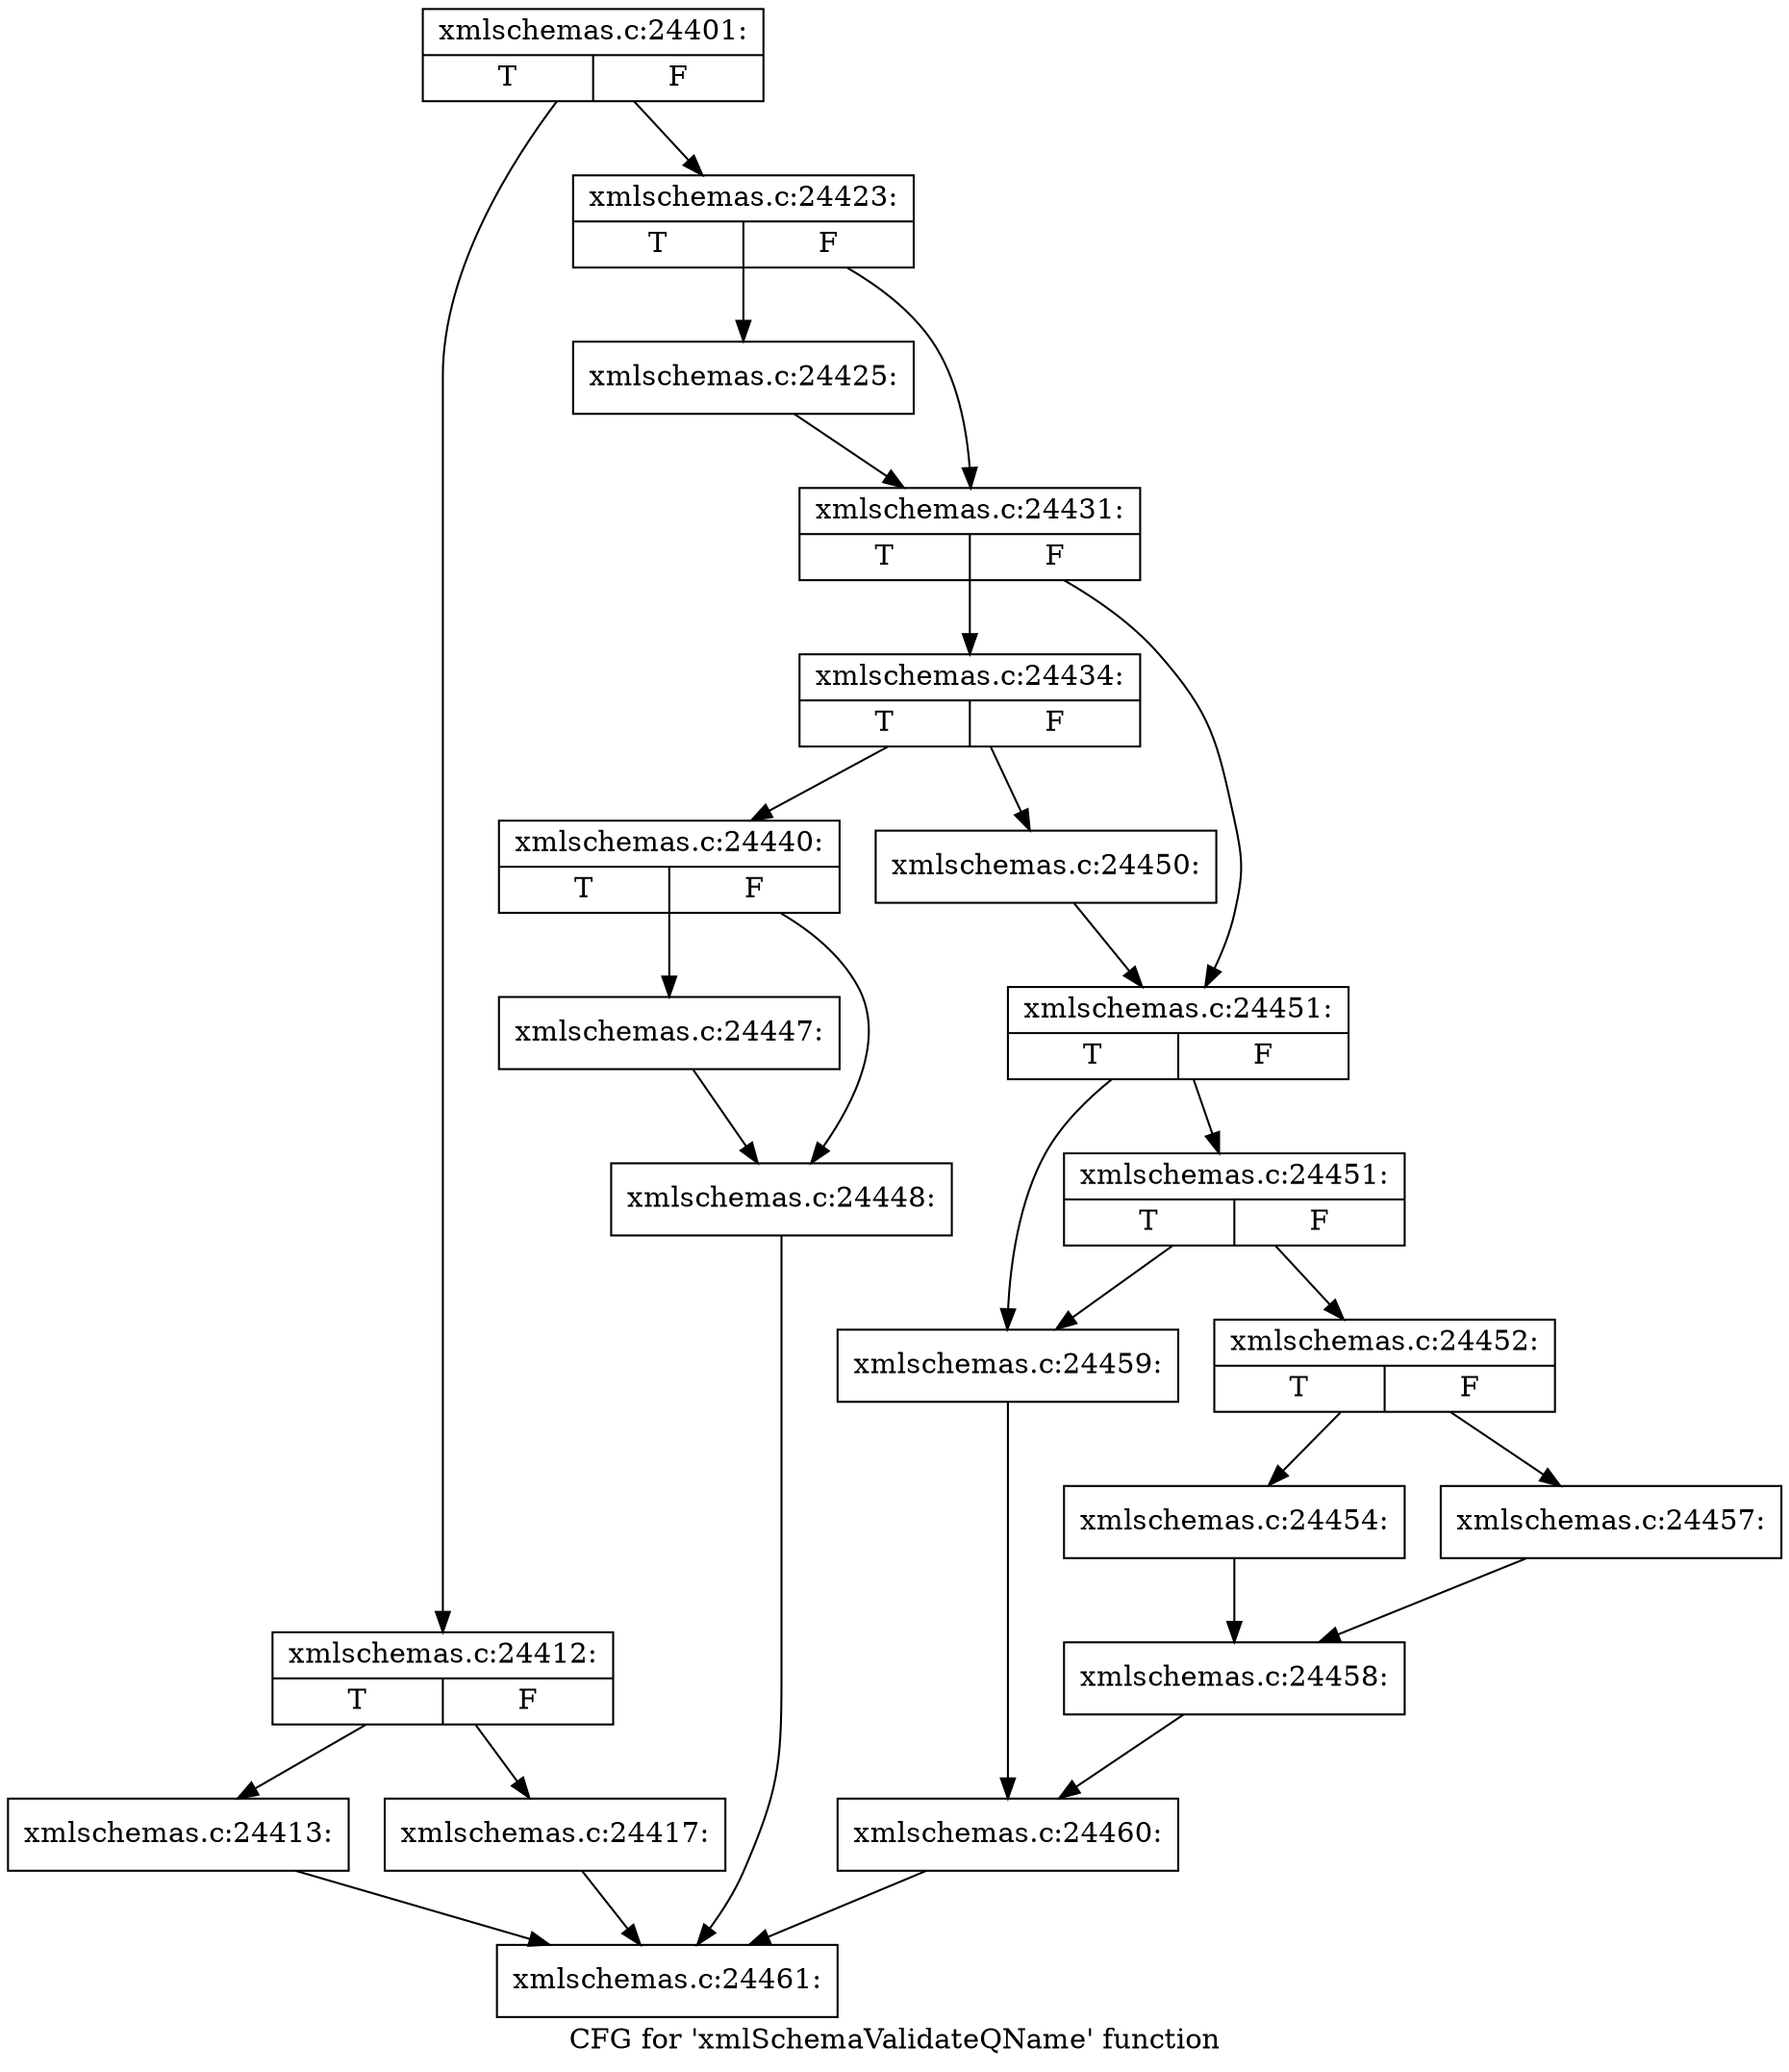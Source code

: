 digraph "CFG for 'xmlSchemaValidateQName' function" {
	label="CFG for 'xmlSchemaValidateQName' function";

	Node0x53f4170 [shape=record,label="{xmlschemas.c:24401:|{<s0>T|<s1>F}}"];
	Node0x53f4170 -> Node0x54077f0;
	Node0x53f4170 -> Node0x5407840;
	Node0x54077f0 [shape=record,label="{xmlschemas.c:24412:|{<s0>T|<s1>F}}"];
	Node0x54077f0 -> Node0x5407c00;
	Node0x54077f0 -> Node0x5407c50;
	Node0x5407c00 [shape=record,label="{xmlschemas.c:24413:}"];
	Node0x5407c00 -> Node0x53f7c70;
	Node0x5407c50 [shape=record,label="{xmlschemas.c:24417:}"];
	Node0x5407c50 -> Node0x53f7c70;
	Node0x5407840 [shape=record,label="{xmlschemas.c:24423:|{<s0>T|<s1>F}}"];
	Node0x5407840 -> Node0x5408b50;
	Node0x5407840 -> Node0x5408ba0;
	Node0x5408b50 [shape=record,label="{xmlschemas.c:24425:}"];
	Node0x5408b50 -> Node0x5408ba0;
	Node0x5408ba0 [shape=record,label="{xmlschemas.c:24431:|{<s0>T|<s1>F}}"];
	Node0x5408ba0 -> Node0x5409420;
	Node0x5408ba0 -> Node0x5409470;
	Node0x5409420 [shape=record,label="{xmlschemas.c:24434:|{<s0>T|<s1>F}}"];
	Node0x5409420 -> Node0x5409980;
	Node0x5409420 -> Node0x54099d0;
	Node0x5409980 [shape=record,label="{xmlschemas.c:24440:|{<s0>T|<s1>F}}"];
	Node0x5409980 -> Node0x540a5c0;
	Node0x5409980 -> Node0x540a610;
	Node0x540a5c0 [shape=record,label="{xmlschemas.c:24447:}"];
	Node0x540a5c0 -> Node0x540a610;
	Node0x540a610 [shape=record,label="{xmlschemas.c:24448:}"];
	Node0x540a610 -> Node0x53f7c70;
	Node0x54099d0 [shape=record,label="{xmlschemas.c:24450:}"];
	Node0x54099d0 -> Node0x5409470;
	Node0x5409470 [shape=record,label="{xmlschemas.c:24451:|{<s0>T|<s1>F}}"];
	Node0x5409470 -> Node0x540af80;
	Node0x5409470 -> Node0x540af30;
	Node0x540af80 [shape=record,label="{xmlschemas.c:24451:|{<s0>T|<s1>F}}"];
	Node0x540af80 -> Node0x540ae90;
	Node0x540af80 -> Node0x540af30;
	Node0x540ae90 [shape=record,label="{xmlschemas.c:24452:|{<s0>T|<s1>F}}"];
	Node0x540ae90 -> Node0x540b450;
	Node0x540ae90 -> Node0x540b4f0;
	Node0x540b450 [shape=record,label="{xmlschemas.c:24454:}"];
	Node0x540b450 -> Node0x540b4a0;
	Node0x540b4f0 [shape=record,label="{xmlschemas.c:24457:}"];
	Node0x540b4f0 -> Node0x540b4a0;
	Node0x540b4a0 [shape=record,label="{xmlschemas.c:24458:}"];
	Node0x540b4a0 -> Node0x540aee0;
	Node0x540af30 [shape=record,label="{xmlschemas.c:24459:}"];
	Node0x540af30 -> Node0x540aee0;
	Node0x540aee0 [shape=record,label="{xmlschemas.c:24460:}"];
	Node0x540aee0 -> Node0x53f7c70;
	Node0x53f7c70 [shape=record,label="{xmlschemas.c:24461:}"];
}
